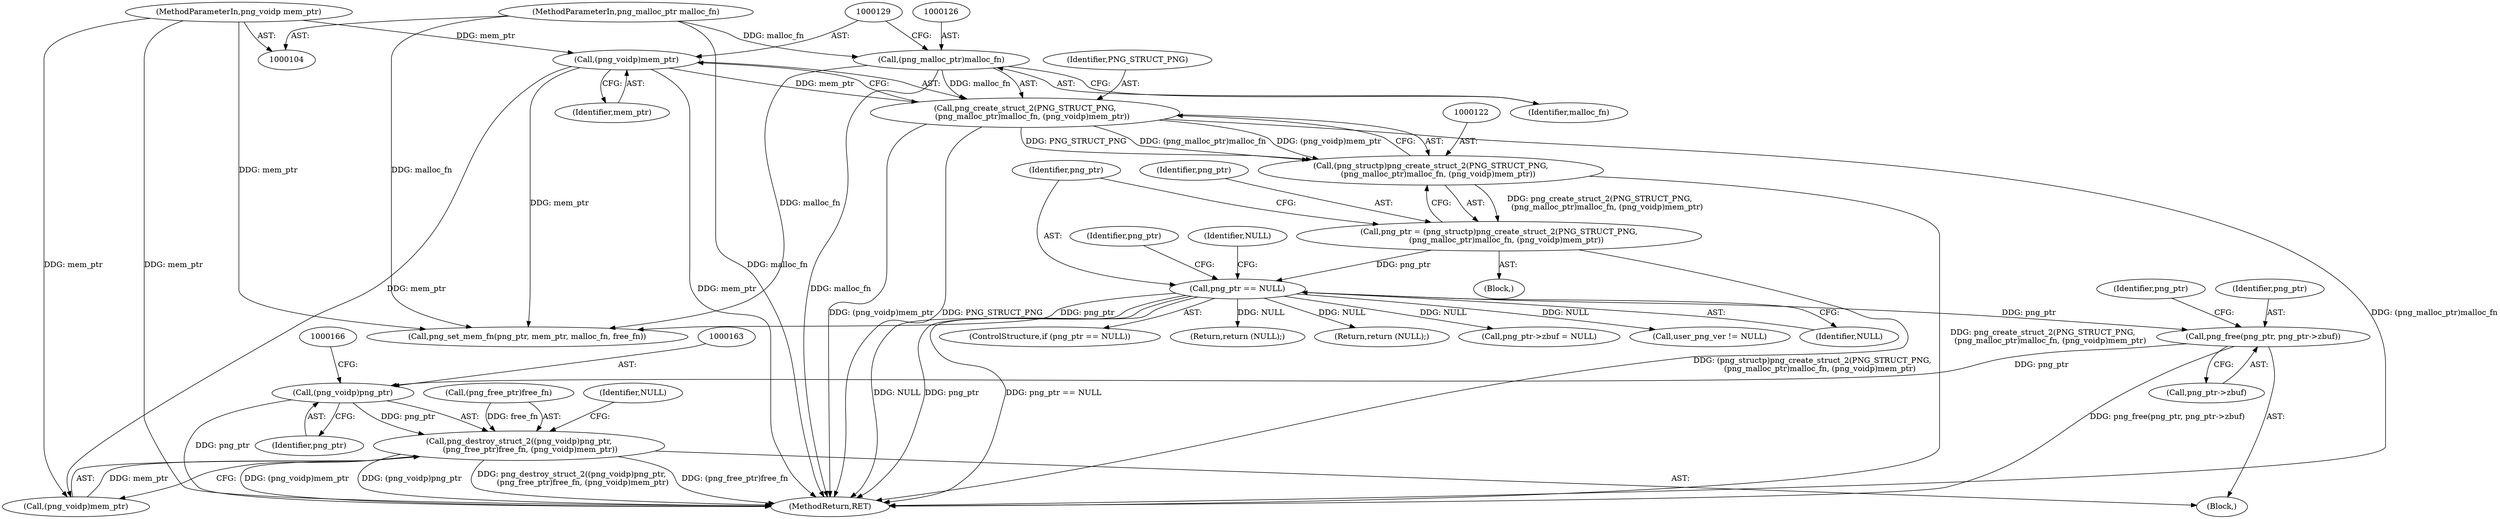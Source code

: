 digraph "0_Chrome_7f3d85b096f66870a15b37c2f40b219b2e292693_24@API" {
"1000151" [label="(Call,png_free(png_ptr, png_ptr->zbuf))"];
"1000132" [label="(Call,png_ptr == NULL)"];
"1000119" [label="(Call,png_ptr = (png_structp)png_create_struct_2(PNG_STRUCT_PNG,\n      (png_malloc_ptr)malloc_fn, (png_voidp)mem_ptr))"];
"1000121" [label="(Call,(png_structp)png_create_struct_2(PNG_STRUCT_PNG,\n      (png_malloc_ptr)malloc_fn, (png_voidp)mem_ptr))"];
"1000123" [label="(Call,png_create_struct_2(PNG_STRUCT_PNG,\n      (png_malloc_ptr)malloc_fn, (png_voidp)mem_ptr))"];
"1000125" [label="(Call,(png_malloc_ptr)malloc_fn)"];
"1000110" [label="(MethodParameterIn,png_malloc_ptr malloc_fn)"];
"1000128" [label="(Call,(png_voidp)mem_ptr)"];
"1000109" [label="(MethodParameterIn,png_voidp mem_ptr)"];
"1000162" [label="(Call,(png_voidp)png_ptr)"];
"1000161" [label="(Call,png_destroy_struct_2((png_voidp)png_ptr,\n         (png_free_ptr)free_fn, (png_voidp)mem_ptr))"];
"1000119" [label="(Call,png_ptr = (png_structp)png_create_struct_2(PNG_STRUCT_PNG,\n      (png_malloc_ptr)malloc_fn, (png_voidp)mem_ptr))"];
"1000135" [label="(Return,return (NULL);)"];
"1000150" [label="(Block,)"];
"1000128" [label="(Call,(png_voidp)mem_ptr)"];
"1000158" [label="(Identifier,png_ptr)"];
"1000156" [label="(Call,png_ptr->zbuf = NULL)"];
"1000191" [label="(Call,user_png_ver != NULL)"];
"1000161" [label="(Call,png_destroy_struct_2((png_voidp)png_ptr,\n         (png_free_ptr)free_fn, (png_voidp)mem_ptr))"];
"1000127" [label="(Identifier,malloc_fn)"];
"1000162" [label="(Call,(png_voidp)png_ptr)"];
"1000132" [label="(Call,png_ptr == NULL)"];
"1000130" [label="(Identifier,mem_ptr)"];
"1000136" [label="(Identifier,NULL)"];
"1000109" [label="(MethodParameterIn,png_voidp mem_ptr)"];
"1000125" [label="(Call,(png_malloc_ptr)malloc_fn)"];
"1000165" [label="(Call,(png_free_ptr)free_fn)"];
"1000168" [label="(Call,(png_voidp)mem_ptr)"];
"1000134" [label="(Identifier,NULL)"];
"1000131" [label="(ControlStructure,if (png_ptr == NULL))"];
"1000121" [label="(Call,(png_structp)png_create_struct_2(PNG_STRUCT_PNG,\n      (png_malloc_ptr)malloc_fn, (png_voidp)mem_ptr))"];
"1000133" [label="(Identifier,png_ptr)"];
"1000110" [label="(MethodParameterIn,png_malloc_ptr malloc_fn)"];
"1000164" [label="(Identifier,png_ptr)"];
"1000172" [label="(Identifier,NULL)"];
"1000359" [label="(MethodReturn,RET)"];
"1000112" [label="(Block,)"];
"1000153" [label="(Call,png_ptr->zbuf)"];
"1000151" [label="(Call,png_free(png_ptr, png_ptr->zbuf))"];
"1000180" [label="(Call,png_set_mem_fn(png_ptr, mem_ptr, malloc_fn, free_fn))"];
"1000152" [label="(Identifier,png_ptr)"];
"1000139" [label="(Identifier,png_ptr)"];
"1000120" [label="(Identifier,png_ptr)"];
"1000171" [label="(Return,return (NULL);)"];
"1000123" [label="(Call,png_create_struct_2(PNG_STRUCT_PNG,\n      (png_malloc_ptr)malloc_fn, (png_voidp)mem_ptr))"];
"1000124" [label="(Identifier,PNG_STRUCT_PNG)"];
"1000151" -> "1000150"  [label="AST: "];
"1000151" -> "1000153"  [label="CFG: "];
"1000152" -> "1000151"  [label="AST: "];
"1000153" -> "1000151"  [label="AST: "];
"1000158" -> "1000151"  [label="CFG: "];
"1000151" -> "1000359"  [label="DDG: png_free(png_ptr, png_ptr->zbuf)"];
"1000132" -> "1000151"  [label="DDG: png_ptr"];
"1000151" -> "1000162"  [label="DDG: png_ptr"];
"1000132" -> "1000131"  [label="AST: "];
"1000132" -> "1000134"  [label="CFG: "];
"1000133" -> "1000132"  [label="AST: "];
"1000134" -> "1000132"  [label="AST: "];
"1000136" -> "1000132"  [label="CFG: "];
"1000139" -> "1000132"  [label="CFG: "];
"1000132" -> "1000359"  [label="DDG: png_ptr == NULL"];
"1000132" -> "1000359"  [label="DDG: NULL"];
"1000132" -> "1000359"  [label="DDG: png_ptr"];
"1000119" -> "1000132"  [label="DDG: png_ptr"];
"1000132" -> "1000135"  [label="DDG: NULL"];
"1000132" -> "1000156"  [label="DDG: NULL"];
"1000132" -> "1000171"  [label="DDG: NULL"];
"1000132" -> "1000180"  [label="DDG: png_ptr"];
"1000132" -> "1000191"  [label="DDG: NULL"];
"1000119" -> "1000112"  [label="AST: "];
"1000119" -> "1000121"  [label="CFG: "];
"1000120" -> "1000119"  [label="AST: "];
"1000121" -> "1000119"  [label="AST: "];
"1000133" -> "1000119"  [label="CFG: "];
"1000119" -> "1000359"  [label="DDG: (png_structp)png_create_struct_2(PNG_STRUCT_PNG,\n      (png_malloc_ptr)malloc_fn, (png_voidp)mem_ptr)"];
"1000121" -> "1000119"  [label="DDG: png_create_struct_2(PNG_STRUCT_PNG,\n      (png_malloc_ptr)malloc_fn, (png_voidp)mem_ptr)"];
"1000121" -> "1000123"  [label="CFG: "];
"1000122" -> "1000121"  [label="AST: "];
"1000123" -> "1000121"  [label="AST: "];
"1000121" -> "1000359"  [label="DDG: png_create_struct_2(PNG_STRUCT_PNG,\n      (png_malloc_ptr)malloc_fn, (png_voidp)mem_ptr)"];
"1000123" -> "1000121"  [label="DDG: PNG_STRUCT_PNG"];
"1000123" -> "1000121"  [label="DDG: (png_malloc_ptr)malloc_fn"];
"1000123" -> "1000121"  [label="DDG: (png_voidp)mem_ptr"];
"1000123" -> "1000128"  [label="CFG: "];
"1000124" -> "1000123"  [label="AST: "];
"1000125" -> "1000123"  [label="AST: "];
"1000128" -> "1000123"  [label="AST: "];
"1000123" -> "1000359"  [label="DDG: (png_malloc_ptr)malloc_fn"];
"1000123" -> "1000359"  [label="DDG: (png_voidp)mem_ptr"];
"1000123" -> "1000359"  [label="DDG: PNG_STRUCT_PNG"];
"1000125" -> "1000123"  [label="DDG: malloc_fn"];
"1000128" -> "1000123"  [label="DDG: mem_ptr"];
"1000125" -> "1000127"  [label="CFG: "];
"1000126" -> "1000125"  [label="AST: "];
"1000127" -> "1000125"  [label="AST: "];
"1000129" -> "1000125"  [label="CFG: "];
"1000125" -> "1000359"  [label="DDG: malloc_fn"];
"1000110" -> "1000125"  [label="DDG: malloc_fn"];
"1000125" -> "1000180"  [label="DDG: malloc_fn"];
"1000110" -> "1000104"  [label="AST: "];
"1000110" -> "1000359"  [label="DDG: malloc_fn"];
"1000110" -> "1000180"  [label="DDG: malloc_fn"];
"1000128" -> "1000130"  [label="CFG: "];
"1000129" -> "1000128"  [label="AST: "];
"1000130" -> "1000128"  [label="AST: "];
"1000128" -> "1000359"  [label="DDG: mem_ptr"];
"1000109" -> "1000128"  [label="DDG: mem_ptr"];
"1000128" -> "1000168"  [label="DDG: mem_ptr"];
"1000128" -> "1000180"  [label="DDG: mem_ptr"];
"1000109" -> "1000104"  [label="AST: "];
"1000109" -> "1000359"  [label="DDG: mem_ptr"];
"1000109" -> "1000168"  [label="DDG: mem_ptr"];
"1000109" -> "1000180"  [label="DDG: mem_ptr"];
"1000162" -> "1000161"  [label="AST: "];
"1000162" -> "1000164"  [label="CFG: "];
"1000163" -> "1000162"  [label="AST: "];
"1000164" -> "1000162"  [label="AST: "];
"1000166" -> "1000162"  [label="CFG: "];
"1000162" -> "1000359"  [label="DDG: png_ptr"];
"1000162" -> "1000161"  [label="DDG: png_ptr"];
"1000161" -> "1000150"  [label="AST: "];
"1000161" -> "1000168"  [label="CFG: "];
"1000165" -> "1000161"  [label="AST: "];
"1000168" -> "1000161"  [label="AST: "];
"1000172" -> "1000161"  [label="CFG: "];
"1000161" -> "1000359"  [label="DDG: (png_voidp)mem_ptr"];
"1000161" -> "1000359"  [label="DDG: (png_voidp)png_ptr"];
"1000161" -> "1000359"  [label="DDG: png_destroy_struct_2((png_voidp)png_ptr,\n         (png_free_ptr)free_fn, (png_voidp)mem_ptr)"];
"1000161" -> "1000359"  [label="DDG: (png_free_ptr)free_fn"];
"1000165" -> "1000161"  [label="DDG: free_fn"];
"1000168" -> "1000161"  [label="DDG: mem_ptr"];
}
